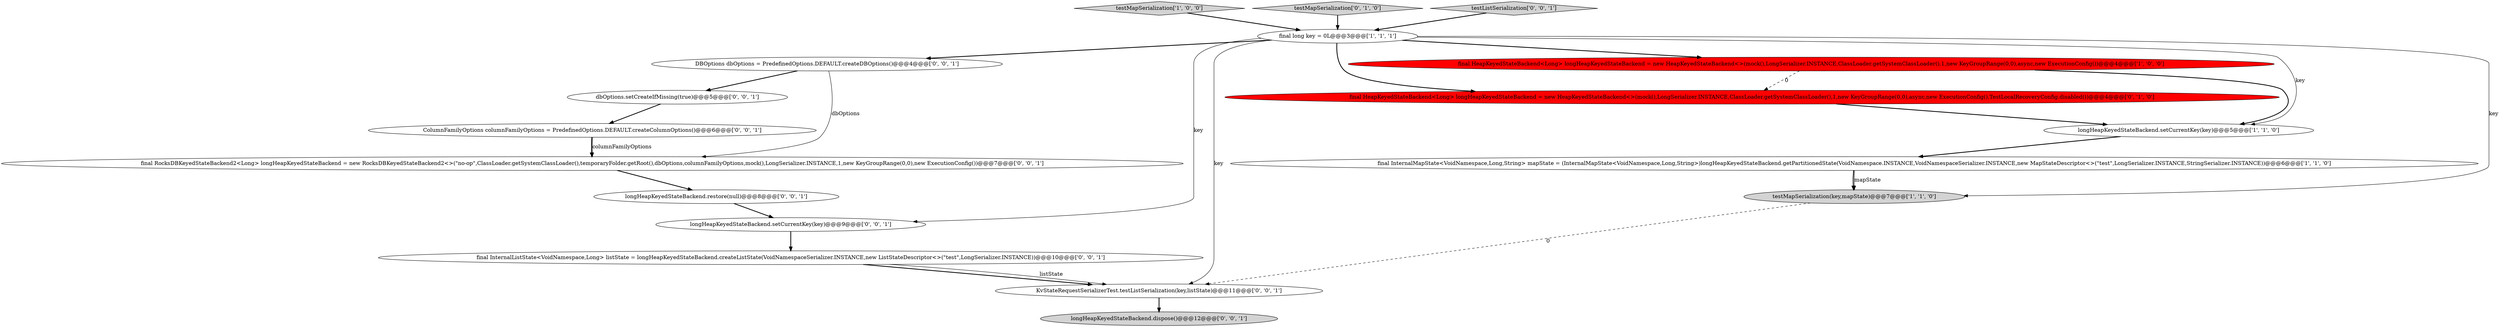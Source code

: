 digraph {
1 [style = filled, label = "testMapSerialization['1', '0', '0']", fillcolor = lightgray, shape = diamond image = "AAA0AAABBB1BBB"];
15 [style = filled, label = "final InternalListState<VoidNamespace,Long> listState = longHeapKeyedStateBackend.createListState(VoidNamespaceSerializer.INSTANCE,new ListStateDescriptor<>(\"test\",LongSerializer.INSTANCE))@@@10@@@['0', '0', '1']", fillcolor = white, shape = ellipse image = "AAA0AAABBB3BBB"];
13 [style = filled, label = "ColumnFamilyOptions columnFamilyOptions = PredefinedOptions.DEFAULT.createColumnOptions()@@@6@@@['0', '0', '1']", fillcolor = white, shape = ellipse image = "AAA0AAABBB3BBB"];
7 [style = filled, label = "testMapSerialization['0', '1', '0']", fillcolor = lightgray, shape = diamond image = "AAA0AAABBB2BBB"];
0 [style = filled, label = "final HeapKeyedStateBackend<Long> longHeapKeyedStateBackend = new HeapKeyedStateBackend<>(mock(),LongSerializer.INSTANCE,ClassLoader.getSystemClassLoader(),1,new KeyGroupRange(0,0),async,new ExecutionConfig())@@@4@@@['1', '0', '0']", fillcolor = red, shape = ellipse image = "AAA1AAABBB1BBB"];
17 [style = filled, label = "longHeapKeyedStateBackend.dispose()@@@12@@@['0', '0', '1']", fillcolor = lightgray, shape = ellipse image = "AAA0AAABBB3BBB"];
4 [style = filled, label = "final InternalMapState<VoidNamespace,Long,String> mapState = (InternalMapState<VoidNamespace,Long,String>)longHeapKeyedStateBackend.getPartitionedState(VoidNamespace.INSTANCE,VoidNamespaceSerializer.INSTANCE,new MapStateDescriptor<>(\"test\",LongSerializer.INSTANCE,StringSerializer.INSTANCE))@@@6@@@['1', '1', '0']", fillcolor = white, shape = ellipse image = "AAA0AAABBB1BBB"];
12 [style = filled, label = "longHeapKeyedStateBackend.restore(null)@@@8@@@['0', '0', '1']", fillcolor = white, shape = ellipse image = "AAA0AAABBB3BBB"];
14 [style = filled, label = "KvStateRequestSerializerTest.testListSerialization(key,listState)@@@11@@@['0', '0', '1']", fillcolor = white, shape = ellipse image = "AAA0AAABBB3BBB"];
16 [style = filled, label = "longHeapKeyedStateBackend.setCurrentKey(key)@@@9@@@['0', '0', '1']", fillcolor = white, shape = ellipse image = "AAA0AAABBB3BBB"];
3 [style = filled, label = "final long key = 0L@@@3@@@['1', '1', '1']", fillcolor = white, shape = ellipse image = "AAA0AAABBB1BBB"];
11 [style = filled, label = "testListSerialization['0', '0', '1']", fillcolor = lightgray, shape = diamond image = "AAA0AAABBB3BBB"];
5 [style = filled, label = "longHeapKeyedStateBackend.setCurrentKey(key)@@@5@@@['1', '1', '0']", fillcolor = white, shape = ellipse image = "AAA0AAABBB1BBB"];
10 [style = filled, label = "dbOptions.setCreateIfMissing(true)@@@5@@@['0', '0', '1']", fillcolor = white, shape = ellipse image = "AAA0AAABBB3BBB"];
6 [style = filled, label = "final HeapKeyedStateBackend<Long> longHeapKeyedStateBackend = new HeapKeyedStateBackend<>(mock(),LongSerializer.INSTANCE,ClassLoader.getSystemClassLoader(),1,new KeyGroupRange(0,0),async,new ExecutionConfig(),TestLocalRecoveryConfig.disabled())@@@4@@@['0', '1', '0']", fillcolor = red, shape = ellipse image = "AAA1AAABBB2BBB"];
8 [style = filled, label = "final RocksDBKeyedStateBackend2<Long> longHeapKeyedStateBackend = new RocksDBKeyedStateBackend2<>(\"no-op\",ClassLoader.getSystemClassLoader(),temporaryFolder.getRoot(),dbOptions,columnFamilyOptions,mock(),LongSerializer.INSTANCE,1,new KeyGroupRange(0,0),new ExecutionConfig())@@@7@@@['0', '0', '1']", fillcolor = white, shape = ellipse image = "AAA0AAABBB3BBB"];
9 [style = filled, label = "DBOptions dbOptions = PredefinedOptions.DEFAULT.createDBOptions()@@@4@@@['0', '0', '1']", fillcolor = white, shape = ellipse image = "AAA0AAABBB3BBB"];
2 [style = filled, label = "testMapSerialization(key,mapState)@@@7@@@['1', '1', '0']", fillcolor = lightgray, shape = ellipse image = "AAA0AAABBB1BBB"];
16->15 [style = bold, label=""];
3->2 [style = solid, label="key"];
15->14 [style = bold, label=""];
0->6 [style = dashed, label="0"];
1->3 [style = bold, label=""];
3->6 [style = bold, label=""];
14->17 [style = bold, label=""];
3->5 [style = solid, label="key"];
12->16 [style = bold, label=""];
4->2 [style = bold, label=""];
9->10 [style = bold, label=""];
7->3 [style = bold, label=""];
3->0 [style = bold, label=""];
9->8 [style = solid, label="dbOptions"];
3->9 [style = bold, label=""];
6->5 [style = bold, label=""];
2->14 [style = dashed, label="0"];
10->13 [style = bold, label=""];
11->3 [style = bold, label=""];
13->8 [style = solid, label="columnFamilyOptions"];
5->4 [style = bold, label=""];
3->14 [style = solid, label="key"];
15->14 [style = solid, label="listState"];
13->8 [style = bold, label=""];
4->2 [style = solid, label="mapState"];
8->12 [style = bold, label=""];
0->5 [style = bold, label=""];
3->16 [style = solid, label="key"];
}
